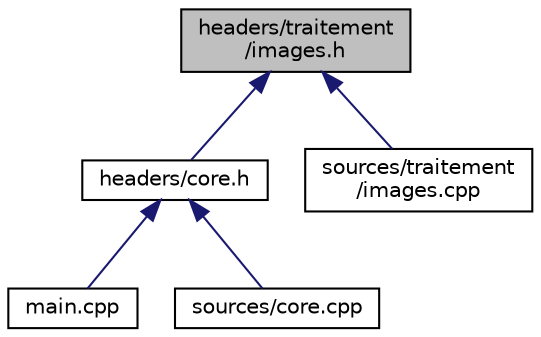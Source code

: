 digraph "headers/traitement/images.h"
{
  edge [fontname="Helvetica",fontsize="10",labelfontname="Helvetica",labelfontsize="10"];
  node [fontname="Helvetica",fontsize="10",shape=record];
  Node1 [label="headers/traitement\l/images.h",height=0.2,width=0.4,color="black", fillcolor="grey75", style="filled" fontcolor="black"];
  Node1 -> Node2 [dir="back",color="midnightblue",fontsize="10",style="solid"];
  Node2 [label="headers/core.h",height=0.2,width=0.4,color="black", fillcolor="white", style="filled",URL="$core_8h.html",tooltip="State of State Machine. "];
  Node2 -> Node3 [dir="back",color="midnightblue",fontsize="10",style="solid"];
  Node3 [label="main.cpp",height=0.2,width=0.4,color="black", fillcolor="white", style="filled",URL="$main_8cpp.html"];
  Node2 -> Node4 [dir="back",color="midnightblue",fontsize="10",style="solid"];
  Node4 [label="sources/core.cpp",height=0.2,width=0.4,color="black", fillcolor="white", style="filled",URL="$core_8cpp.html"];
  Node1 -> Node5 [dir="back",color="midnightblue",fontsize="10",style="solid"];
  Node5 [label="sources/traitement\l/images.cpp",height=0.2,width=0.4,color="black", fillcolor="white", style="filled",URL="$images_8cpp.html"];
}
